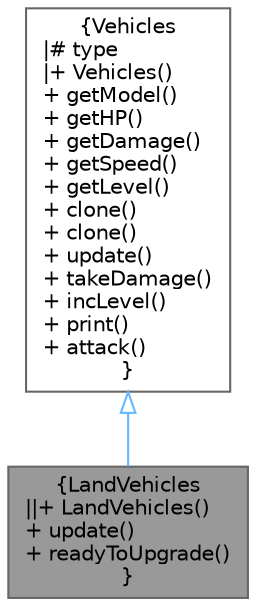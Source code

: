 digraph "LandVehicles"
{
 // LATEX_PDF_SIZE
  bgcolor="transparent";
  edge [fontname=Helvetica,fontsize=10,labelfontname=Helvetica,labelfontsize=10];
  node [fontname=Helvetica,fontsize=10,shape=box,height=0.2,width=0.4];
  Node1 [label="{LandVehicles\n||+ LandVehicles()\l+ update()\l+ readyToUpgrade()\l}",height=0.2,width=0.4,color="gray40", fillcolor="grey60", style="filled", fontcolor="black",tooltip=" "];
  Node2 -> Node1 [dir="back",color="steelblue1",style="solid",arrowtail="onormal"];
  Node2 [label="{Vehicles\n|# type\l|+ Vehicles()\l+ getModel()\l+ getHP()\l+ getDamage()\l+ getSpeed()\l+ getLevel()\l+ clone()\l+ clone()\l+ update()\l+ takeDamage()\l+ incLevel()\l+ print()\l+ attack()\l}",height=0.2,width=0.4,color="gray40", fillcolor="white", style="filled",URL="$class_vehicles.html",tooltip=" "];
}
